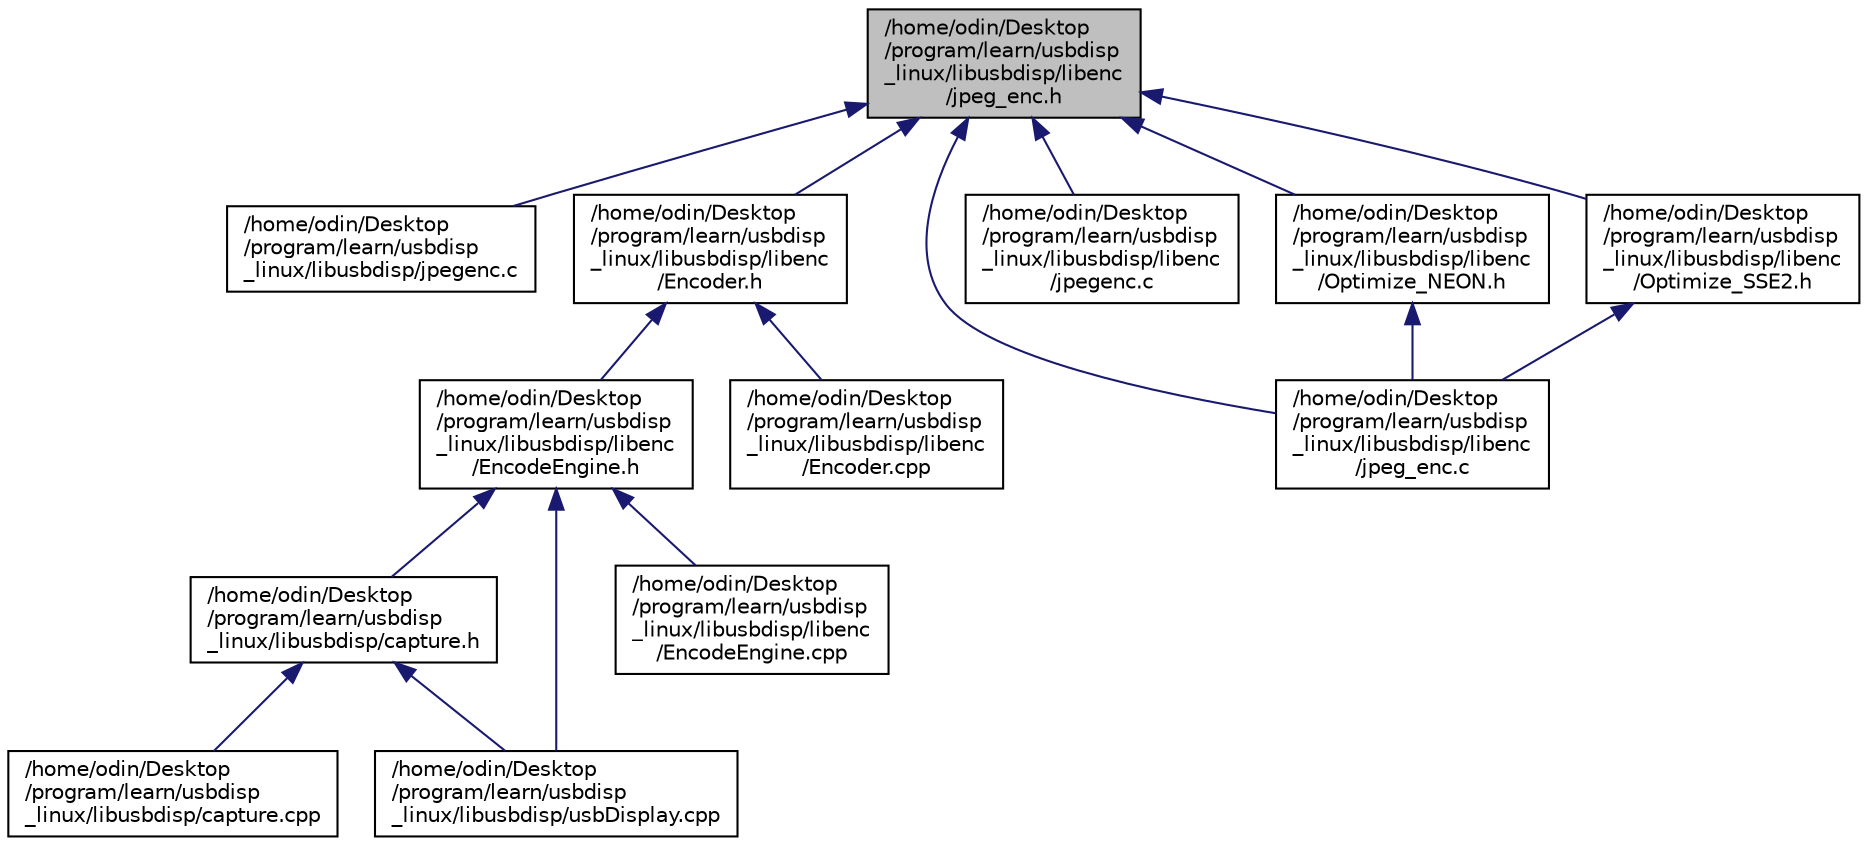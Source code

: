 digraph "/home/odin/Desktop/program/learn/usbdisp_linux/libusbdisp/libenc/jpeg_enc.h"
{
 // LATEX_PDF_SIZE
  edge [fontname="Helvetica",fontsize="10",labelfontname="Helvetica",labelfontsize="10"];
  node [fontname="Helvetica",fontsize="10",shape=record];
  Node1 [label="/home/odin/Desktop\l/program/learn/usbdisp\l_linux/libusbdisp/libenc\l/jpeg_enc.h",height=0.2,width=0.4,color="black", fillcolor="grey75", style="filled", fontcolor="black",tooltip=" "];
  Node1 -> Node2 [dir="back",color="midnightblue",fontsize="10",style="solid",fontname="Helvetica"];
  Node2 [label="/home/odin/Desktop\l/program/learn/usbdisp\l_linux/libusbdisp/jpegenc.c",height=0.2,width=0.4,color="black", fillcolor="white", style="filled",URL="$jpegenc_8c.html",tooltip=" "];
  Node1 -> Node3 [dir="back",color="midnightblue",fontsize="10",style="solid",fontname="Helvetica"];
  Node3 [label="/home/odin/Desktop\l/program/learn/usbdisp\l_linux/libusbdisp/libenc\l/Encoder.h",height=0.2,width=0.4,color="black", fillcolor="white", style="filled",URL="$Encoder_8h.html",tooltip=" "];
  Node3 -> Node4 [dir="back",color="midnightblue",fontsize="10",style="solid",fontname="Helvetica"];
  Node4 [label="/home/odin/Desktop\l/program/learn/usbdisp\l_linux/libusbdisp/libenc\l/EncodeEngine.h",height=0.2,width=0.4,color="black", fillcolor="white", style="filled",URL="$EncodeEngine_8h.html",tooltip=" "];
  Node4 -> Node5 [dir="back",color="midnightblue",fontsize="10",style="solid",fontname="Helvetica"];
  Node5 [label="/home/odin/Desktop\l/program/learn/usbdisp\l_linux/libusbdisp/capture.h",height=0.2,width=0.4,color="black", fillcolor="white", style="filled",URL="$capture_8h.html",tooltip=" "];
  Node5 -> Node6 [dir="back",color="midnightblue",fontsize="10",style="solid",fontname="Helvetica"];
  Node6 [label="/home/odin/Desktop\l/program/learn/usbdisp\l_linux/libusbdisp/capture.cpp",height=0.2,width=0.4,color="black", fillcolor="white", style="filled",URL="$capture_8cpp.html",tooltip=" "];
  Node5 -> Node7 [dir="back",color="midnightblue",fontsize="10",style="solid",fontname="Helvetica"];
  Node7 [label="/home/odin/Desktop\l/program/learn/usbdisp\l_linux/libusbdisp/usbDisplay.cpp",height=0.2,width=0.4,color="black", fillcolor="white", style="filled",URL="$usbDisplay_8cpp.html",tooltip=" "];
  Node4 -> Node8 [dir="back",color="midnightblue",fontsize="10",style="solid",fontname="Helvetica"];
  Node8 [label="/home/odin/Desktop\l/program/learn/usbdisp\l_linux/libusbdisp/libenc\l/EncodeEngine.cpp",height=0.2,width=0.4,color="black", fillcolor="white", style="filled",URL="$EncodeEngine_8cpp.html",tooltip=" "];
  Node4 -> Node7 [dir="back",color="midnightblue",fontsize="10",style="solid",fontname="Helvetica"];
  Node3 -> Node9 [dir="back",color="midnightblue",fontsize="10",style="solid",fontname="Helvetica"];
  Node9 [label="/home/odin/Desktop\l/program/learn/usbdisp\l_linux/libusbdisp/libenc\l/Encoder.cpp",height=0.2,width=0.4,color="black", fillcolor="white", style="filled",URL="$Encoder_8cpp.html",tooltip=" "];
  Node1 -> Node10 [dir="back",color="midnightblue",fontsize="10",style="solid",fontname="Helvetica"];
  Node10 [label="/home/odin/Desktop\l/program/learn/usbdisp\l_linux/libusbdisp/libenc\l/jpeg_enc.c",height=0.2,width=0.4,color="black", fillcolor="white", style="filled",URL="$jpeg__enc_8c.html",tooltip=" "];
  Node1 -> Node11 [dir="back",color="midnightblue",fontsize="10",style="solid",fontname="Helvetica"];
  Node11 [label="/home/odin/Desktop\l/program/learn/usbdisp\l_linux/libusbdisp/libenc\l/jpegenc.c",height=0.2,width=0.4,color="black", fillcolor="white", style="filled",URL="$libenc_2jpegenc_8c.html",tooltip=" "];
  Node1 -> Node12 [dir="back",color="midnightblue",fontsize="10",style="solid",fontname="Helvetica"];
  Node12 [label="/home/odin/Desktop\l/program/learn/usbdisp\l_linux/libusbdisp/libenc\l/Optimize_NEON.h",height=0.2,width=0.4,color="black", fillcolor="white", style="filled",URL="$Optimize__NEON_8h.html",tooltip=" "];
  Node12 -> Node10 [dir="back",color="midnightblue",fontsize="10",style="solid",fontname="Helvetica"];
  Node1 -> Node13 [dir="back",color="midnightblue",fontsize="10",style="solid",fontname="Helvetica"];
  Node13 [label="/home/odin/Desktop\l/program/learn/usbdisp\l_linux/libusbdisp/libenc\l/Optimize_SSE2.h",height=0.2,width=0.4,color="black", fillcolor="white", style="filled",URL="$Optimize__SSE2_8h.html",tooltip=" "];
  Node13 -> Node10 [dir="back",color="midnightblue",fontsize="10",style="solid",fontname="Helvetica"];
}
